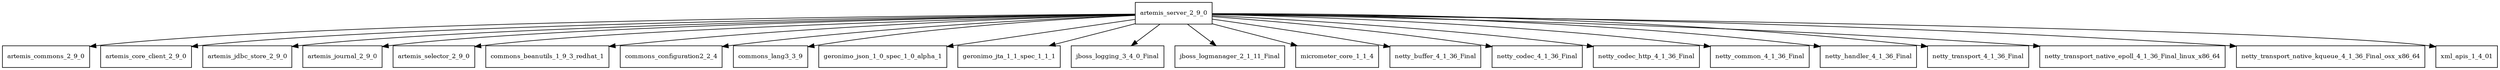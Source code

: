 digraph artemis_server_2_9_0_dependencies {
  node [shape = box, fontsize=10.0];
  artemis_server_2_9_0 -> artemis_commons_2_9_0;
  artemis_server_2_9_0 -> artemis_core_client_2_9_0;
  artemis_server_2_9_0 -> artemis_jdbc_store_2_9_0;
  artemis_server_2_9_0 -> artemis_journal_2_9_0;
  artemis_server_2_9_0 -> artemis_selector_2_9_0;
  artemis_server_2_9_0 -> commons_beanutils_1_9_3_redhat_1;
  artemis_server_2_9_0 -> commons_configuration2_2_4;
  artemis_server_2_9_0 -> commons_lang3_3_9;
  artemis_server_2_9_0 -> geronimo_json_1_0_spec_1_0_alpha_1;
  artemis_server_2_9_0 -> geronimo_jta_1_1_spec_1_1_1;
  artemis_server_2_9_0 -> jboss_logging_3_4_0_Final;
  artemis_server_2_9_0 -> jboss_logmanager_2_1_11_Final;
  artemis_server_2_9_0 -> micrometer_core_1_1_4;
  artemis_server_2_9_0 -> netty_buffer_4_1_36_Final;
  artemis_server_2_9_0 -> netty_codec_4_1_36_Final;
  artemis_server_2_9_0 -> netty_codec_http_4_1_36_Final;
  artemis_server_2_9_0 -> netty_common_4_1_36_Final;
  artemis_server_2_9_0 -> netty_handler_4_1_36_Final;
  artemis_server_2_9_0 -> netty_transport_4_1_36_Final;
  artemis_server_2_9_0 -> netty_transport_native_epoll_4_1_36_Final_linux_x86_64;
  artemis_server_2_9_0 -> netty_transport_native_kqueue_4_1_36_Final_osx_x86_64;
  artemis_server_2_9_0 -> xml_apis_1_4_01;
}
